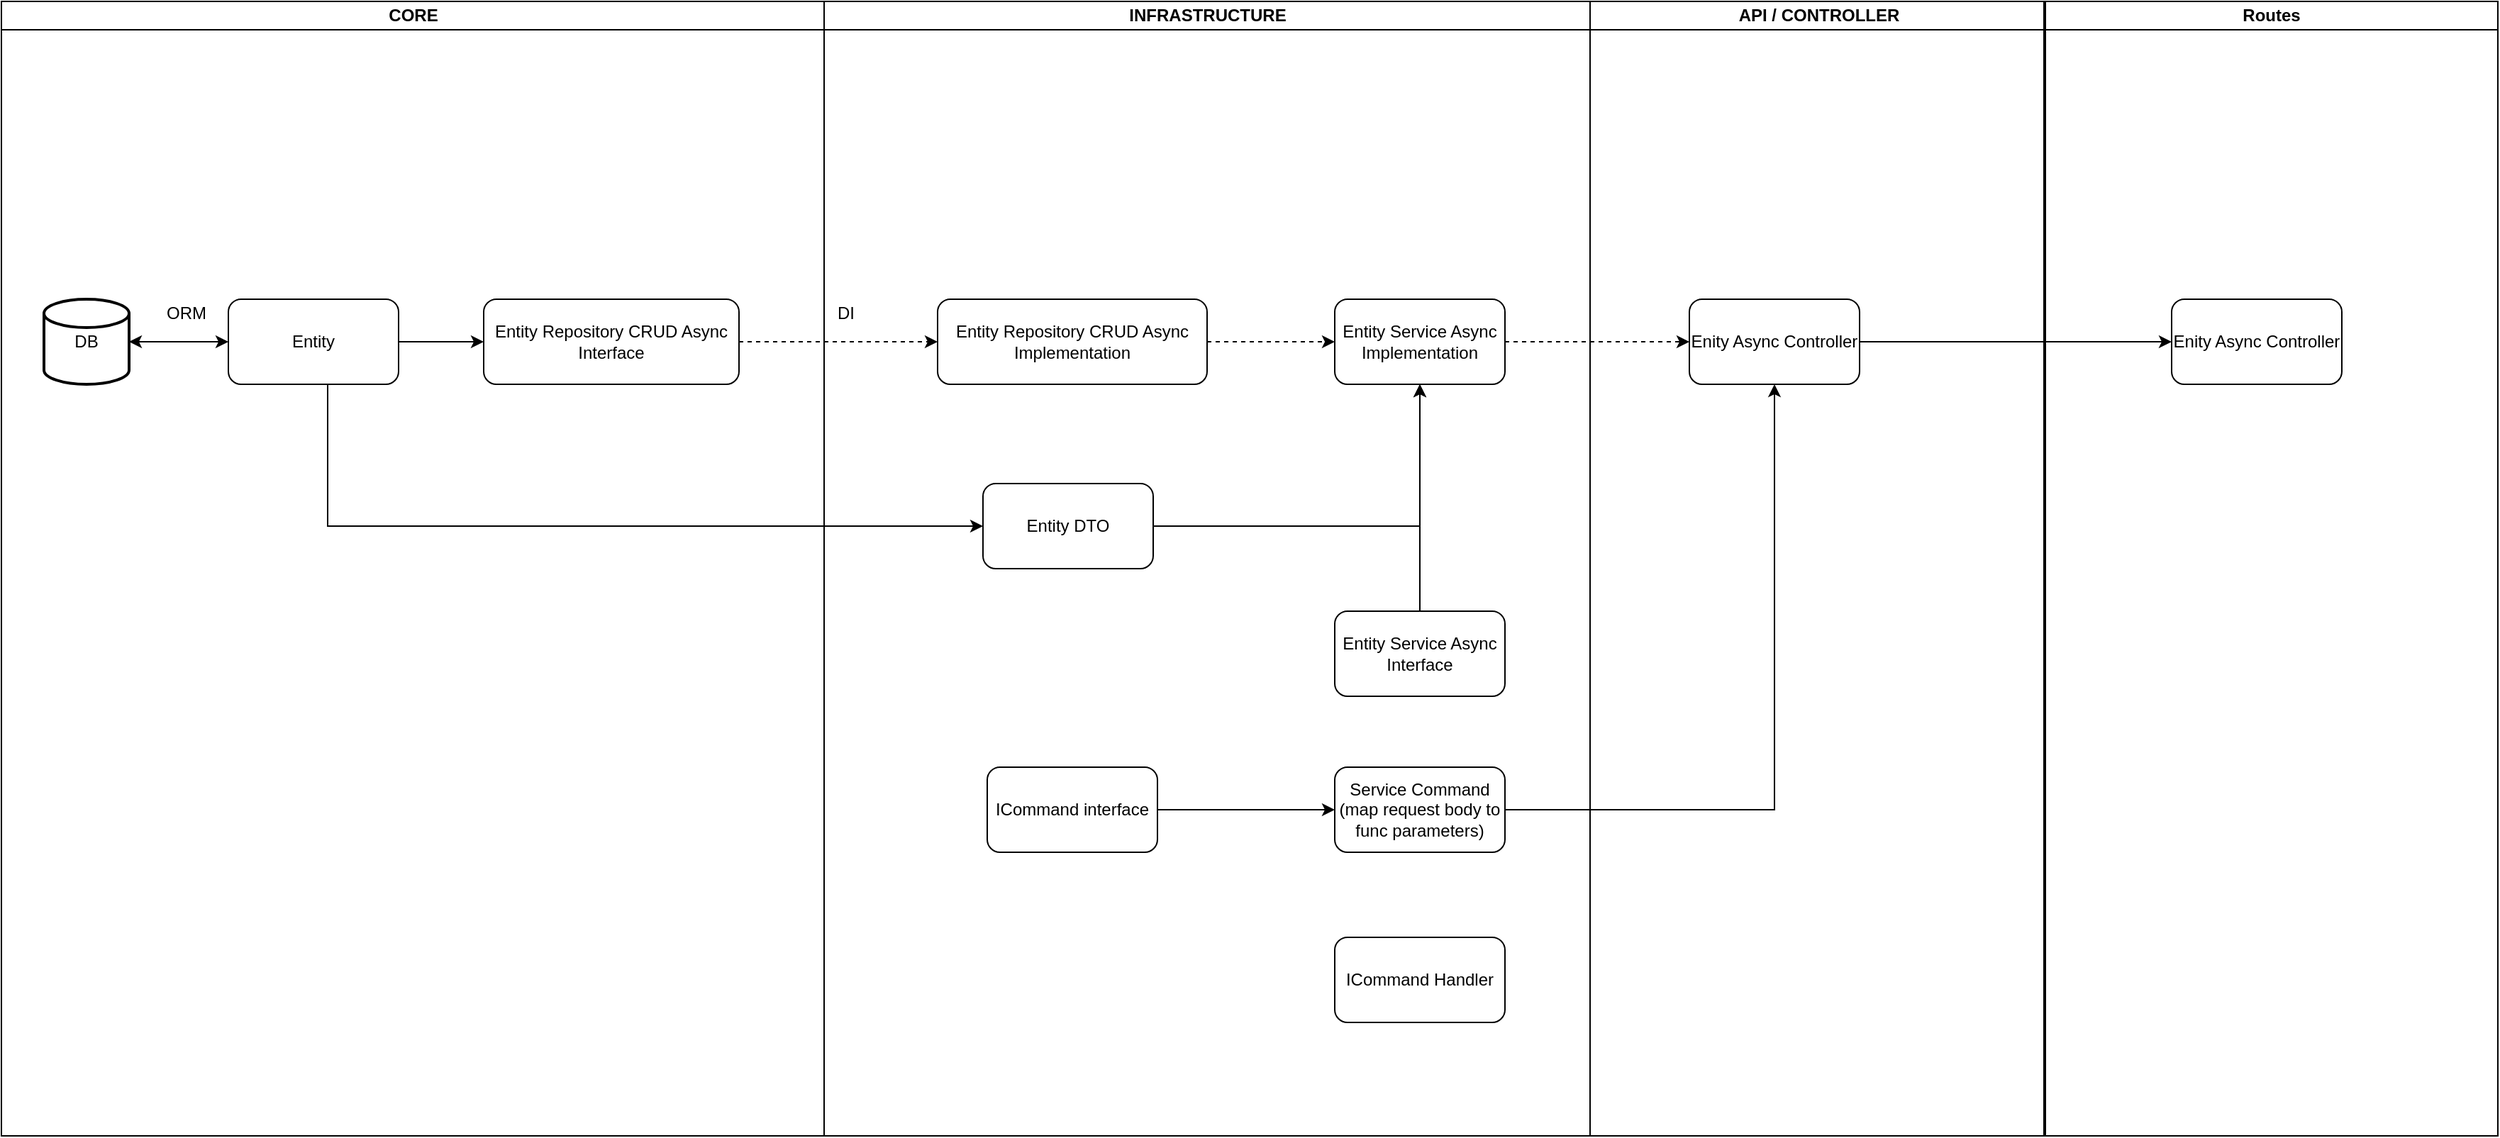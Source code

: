 <mxfile version="12.6.2" type="github">
  <diagram id="BV3MV8VP6gqLsG8-1HHs" name="Page-1">
    <mxGraphModel dx="2062" dy="1123" grid="1" gridSize="10" guides="1" tooltips="1" connect="1" arrows="1" fold="1" page="1" pageScale="1" pageWidth="2336" pageHeight="1654" math="0" shadow="0">
      <root>
        <mxCell id="0"/>
        <mxCell id="1" parent="0"/>
        <mxCell id="6FK8Dipl1n-cnP0T-7av-4" value="" style="group" vertex="1" connectable="0" parent="1">
          <mxGeometry x="80" y="110" width="1760" height="800" as="geometry"/>
        </mxCell>
        <mxCell id="uDYGBRyxBxEITGgGv881-13" value="DB" style="strokeWidth=2;html=1;shape=mxgraph.flowchart.database;whiteSpace=wrap;" parent="6FK8Dipl1n-cnP0T-7av-4" vertex="1">
          <mxGeometry x="30" y="210" width="60" height="60" as="geometry"/>
        </mxCell>
        <mxCell id="uDYGBRyxBxEITGgGv881-15" style="edgeStyle=orthogonalEdgeStyle;rounded=0;orthogonalLoop=1;jettySize=auto;html=1;startArrow=classic;startFill=1;" parent="6FK8Dipl1n-cnP0T-7av-4" source="uDYGBRyxBxEITGgGv881-14" target="uDYGBRyxBxEITGgGv881-13" edge="1">
          <mxGeometry relative="1" as="geometry">
            <Array as="points">
              <mxPoint x="150" y="240"/>
              <mxPoint x="150" y="240"/>
            </Array>
          </mxGeometry>
        </mxCell>
        <mxCell id="uDYGBRyxBxEITGgGv881-22" value="Entity DTO" style="rounded=1;whiteSpace=wrap;html=1;" parent="6FK8Dipl1n-cnP0T-7av-4" vertex="1">
          <mxGeometry x="692" y="340" width="120" height="60" as="geometry"/>
        </mxCell>
        <mxCell id="6FK8Dipl1n-cnP0T-7av-1" value="" style="group" vertex="1" connectable="0" parent="6FK8Dipl1n-cnP0T-7av-4">
          <mxGeometry width="1760" height="800" as="geometry"/>
        </mxCell>
        <mxCell id="13FU25K1igkGfZfCPH0O-6" value="" style="group" parent="6FK8Dipl1n-cnP0T-7av-1" vertex="1" connectable="0">
          <mxGeometry width="1120" height="800" as="geometry"/>
        </mxCell>
        <mxCell id="13FU25K1igkGfZfCPH0O-4" value="CORE" style="swimlane;html=1;startSize=20;horizontal=1;containerType=tree;fillColor=none;" parent="13FU25K1igkGfZfCPH0O-6" vertex="1">
          <mxGeometry width="580" height="800" as="geometry"/>
        </mxCell>
        <mxCell id="uDYGBRyxBxEITGgGv881-17" value="Entity Repository CRUD Async Interface" style="rounded=1;whiteSpace=wrap;html=1;" parent="13FU25K1igkGfZfCPH0O-4" vertex="1">
          <mxGeometry x="340" y="210" width="180" height="60" as="geometry"/>
        </mxCell>
        <mxCell id="uDYGBRyxBxEITGgGv881-14" value="Entity" style="rounded=1;whiteSpace=wrap;html=1;" parent="13FU25K1igkGfZfCPH0O-4" vertex="1">
          <mxGeometry x="160" y="210" width="120" height="60" as="geometry"/>
        </mxCell>
        <mxCell id="uDYGBRyxBxEITGgGv881-18" style="edgeStyle=orthogonalEdgeStyle;rounded=0;orthogonalLoop=1;jettySize=auto;html=1;startArrow=none;startFill=0;" parent="13FU25K1igkGfZfCPH0O-4" source="uDYGBRyxBxEITGgGv881-14" target="uDYGBRyxBxEITGgGv881-17" edge="1">
          <mxGeometry relative="1" as="geometry"/>
        </mxCell>
        <mxCell id="uDYGBRyxBxEITGgGv881-19" value="ORM" style="text;html=1;align=center;verticalAlign=middle;resizable=0;points=[];autosize=1;" parent="13FU25K1igkGfZfCPH0O-4" vertex="1">
          <mxGeometry x="110" y="210" width="40" height="20" as="geometry"/>
        </mxCell>
        <mxCell id="13FU25K1igkGfZfCPH0O-5" value="INFRASTRUCTURE" style="swimlane;html=1;startSize=20;horizontal=1;containerType=tree;fillColor=none;" parent="13FU25K1igkGfZfCPH0O-6" vertex="1">
          <mxGeometry x="580" width="540" height="800" as="geometry"/>
        </mxCell>
        <mxCell id="13FU25K1igkGfZfCPH0O-10" style="edgeStyle=orthogonalEdgeStyle;rounded=0;orthogonalLoop=1;jettySize=auto;html=1;entryX=0;entryY=0.5;entryDx=0;entryDy=0;startArrow=none;startFill=0;dashed=1;" parent="13FU25K1igkGfZfCPH0O-5" source="uDYGBRyxBxEITGgGv881-21" target="13FU25K1igkGfZfCPH0O-8" edge="1">
          <mxGeometry relative="1" as="geometry"/>
        </mxCell>
        <mxCell id="uDYGBRyxBxEITGgGv881-21" value="Entity Repository CRUD Async Implementation" style="rounded=1;whiteSpace=wrap;html=1;" parent="13FU25K1igkGfZfCPH0O-5" vertex="1">
          <mxGeometry x="80" y="210" width="190" height="60" as="geometry"/>
        </mxCell>
        <mxCell id="13FU25K1igkGfZfCPH0O-2" value="DI" style="text;html=1;align=center;verticalAlign=middle;resizable=0;points=[];autosize=1;" parent="13FU25K1igkGfZfCPH0O-5" vertex="1">
          <mxGeometry y="210" width="30" height="20" as="geometry"/>
        </mxCell>
        <mxCell id="13FU25K1igkGfZfCPH0O-9" style="edgeStyle=orthogonalEdgeStyle;rounded=0;orthogonalLoop=1;jettySize=auto;html=1;entryX=0.5;entryY=1;entryDx=0;entryDy=0;startArrow=none;startFill=0;" parent="13FU25K1igkGfZfCPH0O-5" source="13FU25K1igkGfZfCPH0O-7" target="13FU25K1igkGfZfCPH0O-8" edge="1">
          <mxGeometry relative="1" as="geometry"/>
        </mxCell>
        <mxCell id="13FU25K1igkGfZfCPH0O-7" value="Entity Service Async Interface" style="rounded=1;whiteSpace=wrap;html=1;fillColor=none;" parent="13FU25K1igkGfZfCPH0O-5" vertex="1">
          <mxGeometry x="360" y="430" width="120" height="60" as="geometry"/>
        </mxCell>
        <mxCell id="13FU25K1igkGfZfCPH0O-8" value="Entity Service Async Implementation" style="rounded=1;whiteSpace=wrap;html=1;fillColor=none;" parent="13FU25K1igkGfZfCPH0O-5" vertex="1">
          <mxGeometry x="360" y="210" width="120" height="60" as="geometry"/>
        </mxCell>
        <mxCell id="ES05GeSk9y5EgzfFQrF7-1" value="Service Command (map request body to func parameters)" style="rounded=1;whiteSpace=wrap;html=1;" parent="13FU25K1igkGfZfCPH0O-5" vertex="1">
          <mxGeometry x="360" y="540" width="120" height="60" as="geometry"/>
        </mxCell>
        <mxCell id="6FK8Dipl1n-cnP0T-7av-6" style="edgeStyle=orthogonalEdgeStyle;rounded=0;orthogonalLoop=1;jettySize=auto;html=1;entryX=0;entryY=0.5;entryDx=0;entryDy=0;" edge="1" parent="13FU25K1igkGfZfCPH0O-5" source="6FK8Dipl1n-cnP0T-7av-5" target="ES05GeSk9y5EgzfFQrF7-1">
          <mxGeometry relative="1" as="geometry"/>
        </mxCell>
        <mxCell id="6FK8Dipl1n-cnP0T-7av-5" value="ICommand interface" style="rounded=1;whiteSpace=wrap;html=1;" vertex="1" parent="13FU25K1igkGfZfCPH0O-5">
          <mxGeometry x="115" y="540" width="120" height="60" as="geometry"/>
        </mxCell>
        <mxCell id="6FK8Dipl1n-cnP0T-7av-7" value="ICommand Handler" style="rounded=1;whiteSpace=wrap;html=1;" vertex="1" parent="13FU25K1igkGfZfCPH0O-5">
          <mxGeometry x="360" y="660" width="120" height="60" as="geometry"/>
        </mxCell>
        <mxCell id="13FU25K1igkGfZfCPH0O-1" style="edgeStyle=orthogonalEdgeStyle;rounded=0;orthogonalLoop=1;jettySize=auto;html=1;startArrow=none;startFill=0;dashed=1;" parent="13FU25K1igkGfZfCPH0O-6" source="uDYGBRyxBxEITGgGv881-17" target="uDYGBRyxBxEITGgGv881-21" edge="1">
          <mxGeometry relative="1" as="geometry"/>
        </mxCell>
        <mxCell id="13FU25K1igkGfZfCPH0O-11" value="API / CONTROLLER" style="swimlane;html=1;startSize=20;horizontal=1;containerType=tree;fillColor=none;" parent="6FK8Dipl1n-cnP0T-7av-1" vertex="1">
          <mxGeometry x="1120" width="321" height="800" as="geometry"/>
        </mxCell>
        <mxCell id="ES05GeSk9y5EgzfFQrF7-2" value="Enity Async Controller" style="rounded=1;whiteSpace=wrap;html=1;" parent="13FU25K1igkGfZfCPH0O-11" vertex="1">
          <mxGeometry x="70" y="210" width="120" height="60" as="geometry"/>
        </mxCell>
        <mxCell id="ES05GeSk9y5EgzfFQrF7-6" value="Routes" style="swimlane;html=1;startSize=20;horizontal=1;containerType=tree;fillColor=none;" parent="6FK8Dipl1n-cnP0T-7av-1" vertex="1">
          <mxGeometry x="1440" width="320" height="800" as="geometry"/>
        </mxCell>
        <mxCell id="ES05GeSk9y5EgzfFQrF7-7" value="Enity Async Controller" style="rounded=1;whiteSpace=wrap;html=1;" parent="ES05GeSk9y5EgzfFQrF7-6" vertex="1">
          <mxGeometry x="90" y="210" width="120" height="60" as="geometry"/>
        </mxCell>
        <mxCell id="ES05GeSk9y5EgzfFQrF7-3" style="edgeStyle=orthogonalEdgeStyle;rounded=0;orthogonalLoop=1;jettySize=auto;html=1;" parent="6FK8Dipl1n-cnP0T-7av-1" source="ES05GeSk9y5EgzfFQrF7-1" edge="1">
          <mxGeometry relative="1" as="geometry">
            <mxPoint x="1250" y="270" as="targetPoint"/>
            <Array as="points">
              <mxPoint x="1250" y="570"/>
            </Array>
          </mxGeometry>
        </mxCell>
        <mxCell id="ES05GeSk9y5EgzfFQrF7-4" style="edgeStyle=orthogonalEdgeStyle;rounded=0;orthogonalLoop=1;jettySize=auto;html=1;dashed=1;" parent="6FK8Dipl1n-cnP0T-7av-1" source="13FU25K1igkGfZfCPH0O-8" target="ES05GeSk9y5EgzfFQrF7-2" edge="1">
          <mxGeometry relative="1" as="geometry"/>
        </mxCell>
        <mxCell id="ES05GeSk9y5EgzfFQrF7-8" style="edgeStyle=orthogonalEdgeStyle;rounded=0;orthogonalLoop=1;jettySize=auto;html=1;" parent="6FK8Dipl1n-cnP0T-7av-1" source="ES05GeSk9y5EgzfFQrF7-2" target="ES05GeSk9y5EgzfFQrF7-7" edge="1">
          <mxGeometry relative="1" as="geometry"/>
        </mxCell>
        <mxCell id="uDYGBRyxBxEITGgGv881-23" style="edgeStyle=orthogonalEdgeStyle;rounded=0;orthogonalLoop=1;jettySize=auto;html=1;entryX=0;entryY=0.5;entryDx=0;entryDy=0;startArrow=none;startFill=0;" parent="6FK8Dipl1n-cnP0T-7av-4" source="uDYGBRyxBxEITGgGv881-14" target="uDYGBRyxBxEITGgGv881-22" edge="1">
          <mxGeometry relative="1" as="geometry">
            <Array as="points">
              <mxPoint x="230" y="370"/>
              <mxPoint x="580" y="370"/>
            </Array>
          </mxGeometry>
        </mxCell>
        <mxCell id="ES05GeSk9y5EgzfFQrF7-5" style="edgeStyle=orthogonalEdgeStyle;rounded=0;orthogonalLoop=1;jettySize=auto;html=1;" parent="6FK8Dipl1n-cnP0T-7av-4" source="uDYGBRyxBxEITGgGv881-22" target="13FU25K1igkGfZfCPH0O-8" edge="1">
          <mxGeometry relative="1" as="geometry"/>
        </mxCell>
      </root>
    </mxGraphModel>
  </diagram>
</mxfile>
